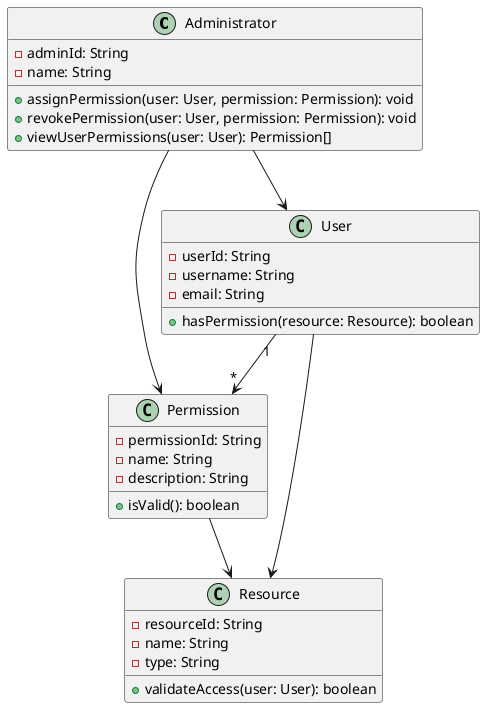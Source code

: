 @startuml
class Administrator {
    - adminId: String
    - name: String
    + assignPermission(user: User, permission: Permission): void
    + revokePermission(user: User, permission: Permission): void
    + viewUserPermissions(user: User): Permission[]
}

class User {
    - userId: String
    - username: String
    - email: String
    + hasPermission(resource: Resource): boolean
}

class Permission {
    - permissionId: String
    - name: String
    - description: String
    + isValid(): boolean
}

class Resource {
    - resourceId: String
    - name: String
    - type: String
    + validateAccess(user: User): boolean
}

Administrator --> User
Administrator --> Permission
User "1" --> "*" Permission
Permission --> Resource
User --> Resource

@enduml